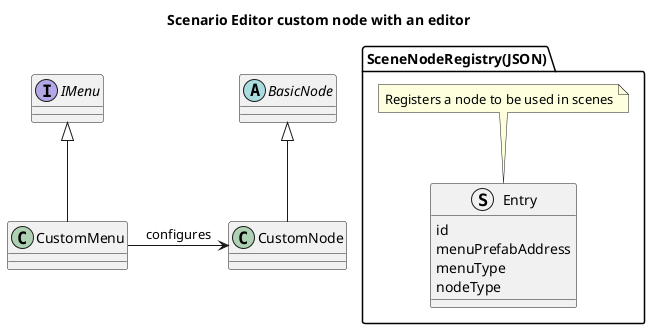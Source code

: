 @startuml
title Scenario Editor custom node with an editor

interface IMenu
class CustomMenu
abstract BasicNode
class CustomNode

BasicNode <|-- CustomNode
IMenu <|-- CustomMenu
CustomMenu --r--> CustomNode : configures

package SceneNodeRegistry(JSON) <<Folder>> {
  struct Entry

  Entry : id
  Entry : menuPrefabAddress
  Entry : menuType
  Entry : nodeType
  note top : Registers a node to be used in scenes
}

@enduml